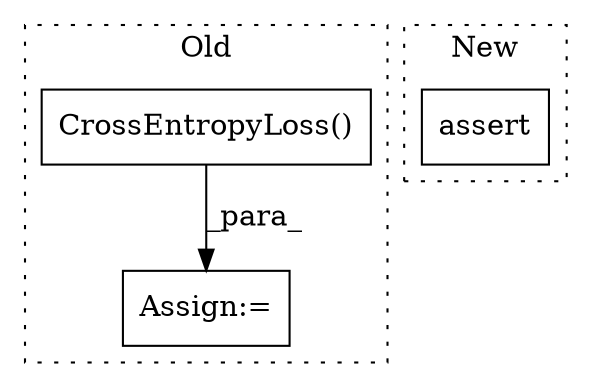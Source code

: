 digraph G {
subgraph cluster0 {
1 [label="CrossEntropyLoss()" a="75" s="5621" l="37" shape="box"];
3 [label="Assign:=" a="68" s="5618" l="3" shape="box"];
label = "Old";
style="dotted";
}
subgraph cluster1 {
2 [label="assert" a="65" s="6299" l="7" shape="box"];
label = "New";
style="dotted";
}
1 -> 3 [label="_para_"];
}